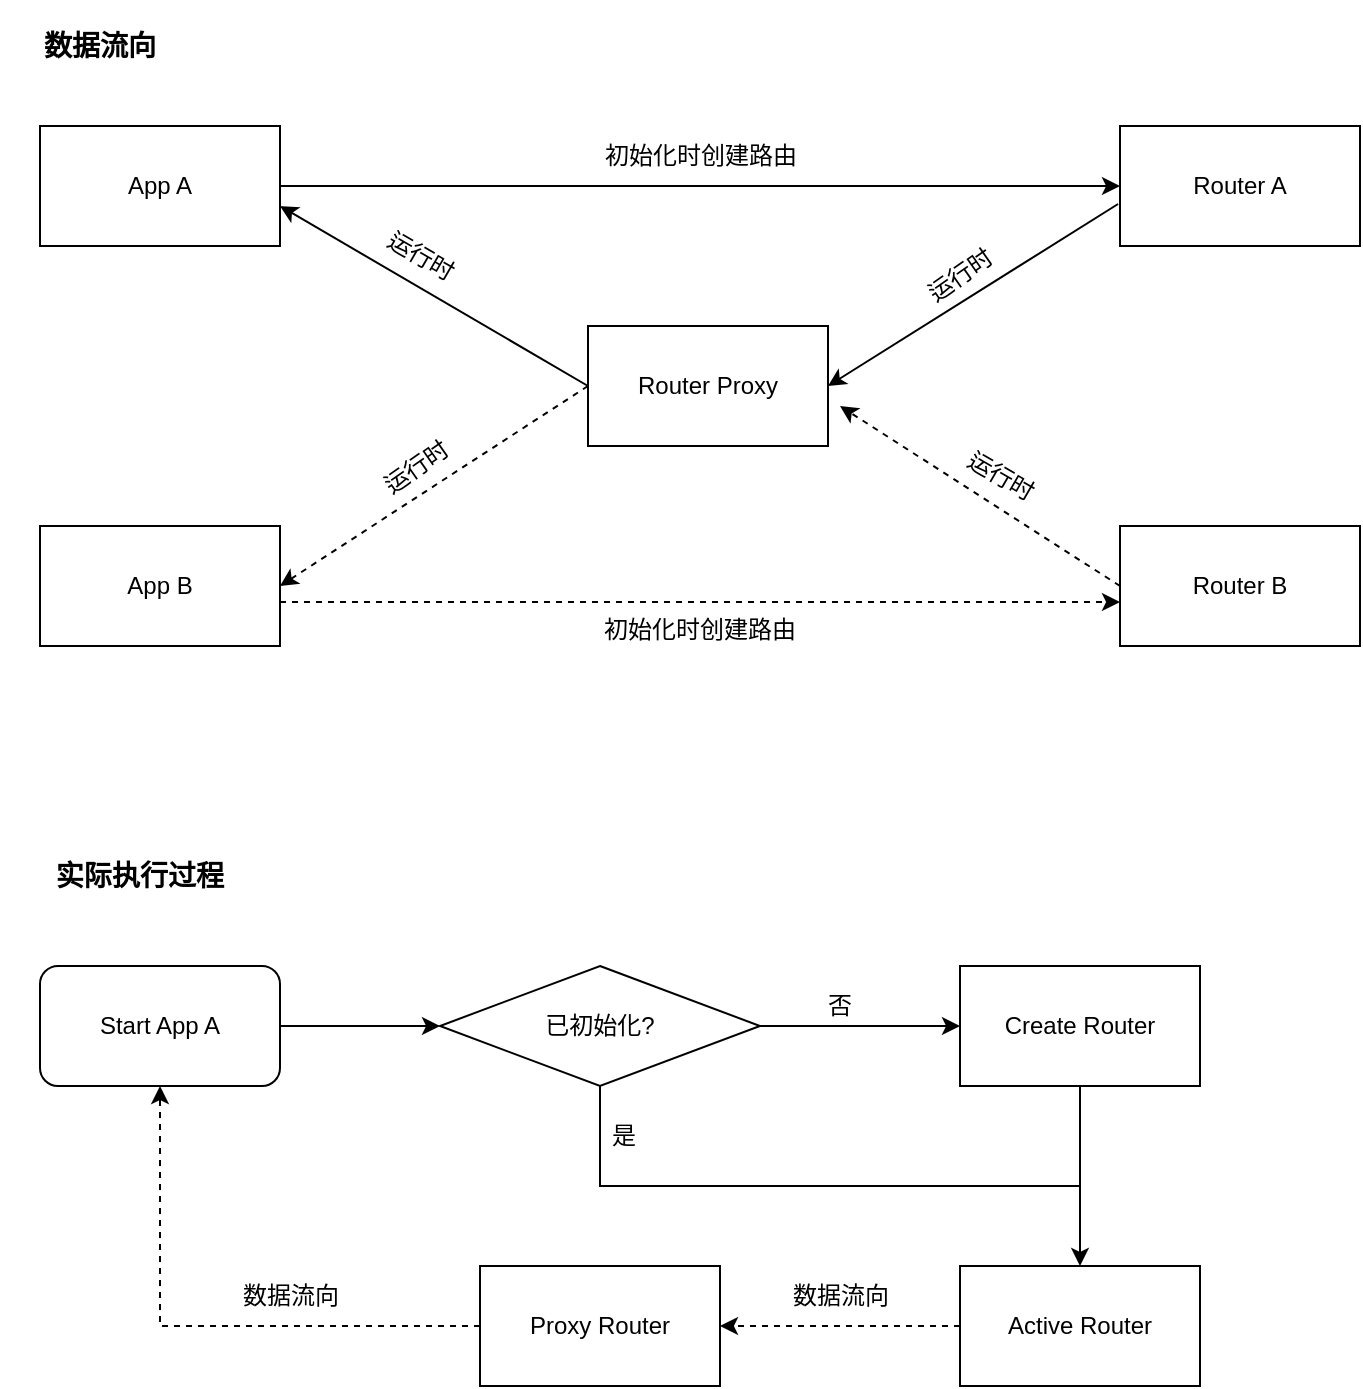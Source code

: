 <mxfile version="21.1.1" type="github">
  <diagram name="第 1 页" id="meNjzGArLNNNe49GJqkK">
    <mxGraphModel dx="1242" dy="821" grid="1" gridSize="10" guides="1" tooltips="1" connect="1" arrows="1" fold="1" page="1" pageScale="1" pageWidth="827" pageHeight="3069" math="0" shadow="0">
      <root>
        <mxCell id="0" />
        <mxCell id="1" parent="0" />
        <mxCell id="neSywNcgNttfhtacbgpp-4" value="&lt;div&gt;&lt;h3&gt;数据流向&lt;/h3&gt;&lt;/div&gt;" style="text;html=1;strokeColor=none;fillColor=none;align=center;verticalAlign=middle;whiteSpace=wrap;rounded=0;" parent="1" vertex="1">
          <mxGeometry x="60" y="260" width="100" height="40" as="geometry" />
        </mxCell>
        <mxCell id="neSywNcgNttfhtacbgpp-5" value="App A" style="rounded=0;whiteSpace=wrap;html=1;" parent="1" vertex="1">
          <mxGeometry x="80" y="320" width="120" height="60" as="geometry" />
        </mxCell>
        <mxCell id="neSywNcgNttfhtacbgpp-6" value="Router Proxy" style="rounded=0;whiteSpace=wrap;html=1;" parent="1" vertex="1">
          <mxGeometry x="354" y="420" width="120" height="60" as="geometry" />
        </mxCell>
        <mxCell id="neSywNcgNttfhtacbgpp-7" value="Router A" style="rounded=0;whiteSpace=wrap;html=1;" parent="1" vertex="1">
          <mxGeometry x="620" y="320" width="120" height="60" as="geometry" />
        </mxCell>
        <mxCell id="neSywNcgNttfhtacbgpp-8" value="" style="endArrow=classic;html=1;rounded=0;entryX=0;entryY=0.5;entryDx=0;entryDy=0;exitX=1;exitY=0.5;exitDx=0;exitDy=0;" parent="1" source="neSywNcgNttfhtacbgpp-5" target="neSywNcgNttfhtacbgpp-7" edge="1">
          <mxGeometry width="50" height="50" relative="1" as="geometry">
            <mxPoint x="390" y="450" as="sourcePoint" />
            <mxPoint x="440" y="400" as="targetPoint" />
          </mxGeometry>
        </mxCell>
        <mxCell id="neSywNcgNttfhtacbgpp-9" value="" style="endArrow=classic;html=1;rounded=0;entryX=1;entryY=0.5;entryDx=0;entryDy=0;exitX=-0.008;exitY=0.65;exitDx=0;exitDy=0;exitPerimeter=0;" parent="1" source="neSywNcgNttfhtacbgpp-7" target="neSywNcgNttfhtacbgpp-6" edge="1">
          <mxGeometry width="50" height="50" relative="1" as="geometry">
            <mxPoint x="390" y="450" as="sourcePoint" />
            <mxPoint x="440" y="400" as="targetPoint" />
          </mxGeometry>
        </mxCell>
        <mxCell id="neSywNcgNttfhtacbgpp-10" value="" style="endArrow=classic;html=1;rounded=0;exitX=0;exitY=0.5;exitDx=0;exitDy=0;" parent="1" source="neSywNcgNttfhtacbgpp-6" edge="1">
          <mxGeometry width="50" height="50" relative="1" as="geometry">
            <mxPoint x="390" y="450" as="sourcePoint" />
            <mxPoint x="200" y="360" as="targetPoint" />
          </mxGeometry>
        </mxCell>
        <mxCell id="neSywNcgNttfhtacbgpp-11" value="App B" style="rounded=0;whiteSpace=wrap;html=1;" parent="1" vertex="1">
          <mxGeometry x="80" y="520" width="120" height="60" as="geometry" />
        </mxCell>
        <mxCell id="neSywNcgNttfhtacbgpp-12" value="Router B" style="rounded=0;whiteSpace=wrap;html=1;" parent="1" vertex="1">
          <mxGeometry x="620" y="520" width="120" height="60" as="geometry" />
        </mxCell>
        <mxCell id="neSywNcgNttfhtacbgpp-13" value="" style="endArrow=classic;html=1;rounded=0;exitX=0;exitY=0.5;exitDx=0;exitDy=0;dashed=1;" parent="1" source="neSywNcgNttfhtacbgpp-12" edge="1">
          <mxGeometry width="50" height="50" relative="1" as="geometry">
            <mxPoint x="530" y="580" as="sourcePoint" />
            <mxPoint x="480" y="460" as="targetPoint" />
          </mxGeometry>
        </mxCell>
        <mxCell id="neSywNcgNttfhtacbgpp-14" value="" style="endArrow=classic;html=1;rounded=0;entryX=1;entryY=0.5;entryDx=0;entryDy=0;exitX=0;exitY=0.5;exitDx=0;exitDy=0;dashed=1;" parent="1" source="neSywNcgNttfhtacbgpp-6" target="neSywNcgNttfhtacbgpp-11" edge="1">
          <mxGeometry width="50" height="50" relative="1" as="geometry">
            <mxPoint x="350" y="450" as="sourcePoint" />
            <mxPoint x="440" y="400" as="targetPoint" />
          </mxGeometry>
        </mxCell>
        <mxCell id="neSywNcgNttfhtacbgpp-16" value="" style="edgeStyle=none;orthogonalLoop=1;jettySize=auto;html=1;rounded=0;dashed=1;" parent="1" edge="1">
          <mxGeometry width="100" relative="1" as="geometry">
            <mxPoint x="200" y="558" as="sourcePoint" />
            <mxPoint x="620" y="558" as="targetPoint" />
            <Array as="points" />
          </mxGeometry>
        </mxCell>
        <mxCell id="neSywNcgNttfhtacbgpp-17" value="初始化时创建路由" style="text;html=1;align=center;verticalAlign=middle;resizable=0;points=[];autosize=1;strokeColor=none;fillColor=none;" parent="1" vertex="1">
          <mxGeometry x="350" y="320" width="120" height="30" as="geometry" />
        </mxCell>
        <mxCell id="neSywNcgNttfhtacbgpp-18" value="初始化时创建路由" style="text;whiteSpace=wrap;html=1;" parent="1" vertex="1">
          <mxGeometry x="360" y="558" width="110" height="30" as="geometry" />
        </mxCell>
        <mxCell id="neSywNcgNttfhtacbgpp-19" value="运行时" style="text;html=1;align=center;verticalAlign=middle;resizable=0;points=[];autosize=1;strokeColor=none;fillColor=none;rotation=30;" parent="1" vertex="1">
          <mxGeometry x="240" y="370" width="60" height="30" as="geometry" />
        </mxCell>
        <mxCell id="neSywNcgNttfhtacbgpp-20" value="运行时" style="text;html=1;align=center;verticalAlign=middle;resizable=0;points=[];autosize=1;strokeColor=none;fillColor=none;rotation=30;" parent="1" vertex="1">
          <mxGeometry x="530" y="480" width="60" height="30" as="geometry" />
        </mxCell>
        <mxCell id="neSywNcgNttfhtacbgpp-21" value="运行时" style="text;html=1;align=center;verticalAlign=middle;resizable=0;points=[];autosize=1;strokeColor=none;fillColor=none;rotation=-35;" parent="1" vertex="1">
          <mxGeometry x="510" y="380" width="60" height="30" as="geometry" />
        </mxCell>
        <mxCell id="neSywNcgNttfhtacbgpp-22" value="运行时" style="text;html=1;align=center;verticalAlign=middle;resizable=0;points=[];autosize=1;strokeColor=none;fillColor=none;rotation=-35;" parent="1" vertex="1">
          <mxGeometry x="238" y="476" width="60" height="30" as="geometry" />
        </mxCell>
        <mxCell id="neSywNcgNttfhtacbgpp-24" value="&lt;h3&gt;实际执行过程&lt;/h3&gt;" style="text;html=1;strokeColor=none;fillColor=none;align=center;verticalAlign=middle;whiteSpace=wrap;rounded=0;" parent="1" vertex="1">
          <mxGeometry x="80" y="680" width="100" height="30" as="geometry" />
        </mxCell>
        <mxCell id="neSywNcgNttfhtacbgpp-31" value="" style="edgeStyle=orthogonalEdgeStyle;rounded=0;orthogonalLoop=1;jettySize=auto;html=1;" parent="1" source="neSywNcgNttfhtacbgpp-25" target="neSywNcgNttfhtacbgpp-26" edge="1">
          <mxGeometry relative="1" as="geometry" />
        </mxCell>
        <mxCell id="neSywNcgNttfhtacbgpp-25" value="&lt;div&gt;Start App A&lt;/div&gt;" style="rounded=1;whiteSpace=wrap;html=1;" parent="1" vertex="1">
          <mxGeometry x="80" y="740" width="120" height="60" as="geometry" />
        </mxCell>
        <mxCell id="neSywNcgNttfhtacbgpp-28" value="" style="edgeStyle=orthogonalEdgeStyle;rounded=0;orthogonalLoop=1;jettySize=auto;html=1;exitX=1;exitY=0.5;exitDx=0;exitDy=0;" parent="1" source="neSywNcgNttfhtacbgpp-26" target="neSywNcgNttfhtacbgpp-27" edge="1">
          <mxGeometry relative="1" as="geometry" />
        </mxCell>
        <mxCell id="neSywNcgNttfhtacbgpp-26" value="已初始化?" style="rhombus;whiteSpace=wrap;html=1;" parent="1" vertex="1">
          <mxGeometry x="280" y="740" width="160" height="60" as="geometry" />
        </mxCell>
        <mxCell id="neSywNcgNttfhtacbgpp-27" value="Create Router" style="whiteSpace=wrap;html=1;" parent="1" vertex="1">
          <mxGeometry x="540" y="740" width="120" height="60" as="geometry" />
        </mxCell>
        <mxCell id="neSywNcgNttfhtacbgpp-29" value="否" style="text;html=1;strokeColor=none;fillColor=none;align=center;verticalAlign=middle;whiteSpace=wrap;rounded=0;" parent="1" vertex="1">
          <mxGeometry x="470" y="745" width="20" height="30" as="geometry" />
        </mxCell>
        <mxCell id="neSywNcgNttfhtacbgpp-32" value="Active Router" style="whiteSpace=wrap;html=1;" parent="1" vertex="1">
          <mxGeometry x="540" y="890" width="120" height="60" as="geometry" />
        </mxCell>
        <mxCell id="neSywNcgNttfhtacbgpp-35" value="是" style="text;html=1;strokeColor=none;fillColor=none;align=center;verticalAlign=middle;whiteSpace=wrap;rounded=0;" parent="1" vertex="1">
          <mxGeometry x="342" y="810" width="60" height="30" as="geometry" />
        </mxCell>
        <mxCell id="neSywNcgNttfhtacbgpp-37" value="" style="endArrow=none;html=1;rounded=0;exitX=0.5;exitY=1;exitDx=0;exitDy=0;" parent="1" source="neSywNcgNttfhtacbgpp-26" edge="1">
          <mxGeometry width="50" height="50" relative="1" as="geometry">
            <mxPoint x="380" y="780" as="sourcePoint" />
            <mxPoint x="600" y="850" as="targetPoint" />
            <Array as="points">
              <mxPoint x="360" y="850" />
            </Array>
          </mxGeometry>
        </mxCell>
        <mxCell id="neSywNcgNttfhtacbgpp-38" value="" style="endArrow=classic;html=1;rounded=0;entryX=0.5;entryY=0;entryDx=0;entryDy=0;exitX=0.5;exitY=1;exitDx=0;exitDy=0;" parent="1" source="neSywNcgNttfhtacbgpp-27" target="neSywNcgNttfhtacbgpp-32" edge="1">
          <mxGeometry width="50" height="50" relative="1" as="geometry">
            <mxPoint x="380" y="780" as="sourcePoint" />
            <mxPoint x="430" y="730" as="targetPoint" />
          </mxGeometry>
        </mxCell>
        <mxCell id="neSywNcgNttfhtacbgpp-39" value="&lt;div&gt;Proxy Router&lt;/div&gt;" style="rounded=0;whiteSpace=wrap;html=1;" parent="1" vertex="1">
          <mxGeometry x="300" y="890" width="120" height="60" as="geometry" />
        </mxCell>
        <mxCell id="neSywNcgNttfhtacbgpp-40" value="" style="endArrow=classic;html=1;rounded=0;entryX=1;entryY=0.5;entryDx=0;entryDy=0;exitX=0;exitY=0.5;exitDx=0;exitDy=0;dashed=1;" parent="1" source="neSywNcgNttfhtacbgpp-32" target="neSywNcgNttfhtacbgpp-39" edge="1">
          <mxGeometry width="50" height="50" relative="1" as="geometry">
            <mxPoint x="380" y="780" as="sourcePoint" />
            <mxPoint x="430" y="730" as="targetPoint" />
          </mxGeometry>
        </mxCell>
        <mxCell id="neSywNcgNttfhtacbgpp-41" value="" style="endArrow=classic;html=1;rounded=0;exitX=0;exitY=0.5;exitDx=0;exitDy=0;entryX=0.5;entryY=1;entryDx=0;entryDy=0;dashed=1;" parent="1" source="neSywNcgNttfhtacbgpp-39" target="neSywNcgNttfhtacbgpp-25" edge="1">
          <mxGeometry width="50" height="50" relative="1" as="geometry">
            <mxPoint x="380" y="780" as="sourcePoint" />
            <mxPoint x="430" y="730" as="targetPoint" />
            <Array as="points">
              <mxPoint x="140" y="920" />
            </Array>
          </mxGeometry>
        </mxCell>
        <mxCell id="neSywNcgNttfhtacbgpp-43" value="数据流向" style="text;html=1;align=center;verticalAlign=middle;resizable=0;points=[];autosize=1;strokeColor=none;fillColor=none;" parent="1" vertex="1">
          <mxGeometry x="170" y="890" width="70" height="30" as="geometry" />
        </mxCell>
        <mxCell id="neSywNcgNttfhtacbgpp-44" value="数据流向" style="text;html=1;align=center;verticalAlign=middle;resizable=0;points=[];autosize=1;strokeColor=none;fillColor=none;" parent="1" vertex="1">
          <mxGeometry x="445" y="890" width="70" height="30" as="geometry" />
        </mxCell>
      </root>
    </mxGraphModel>
  </diagram>
</mxfile>
